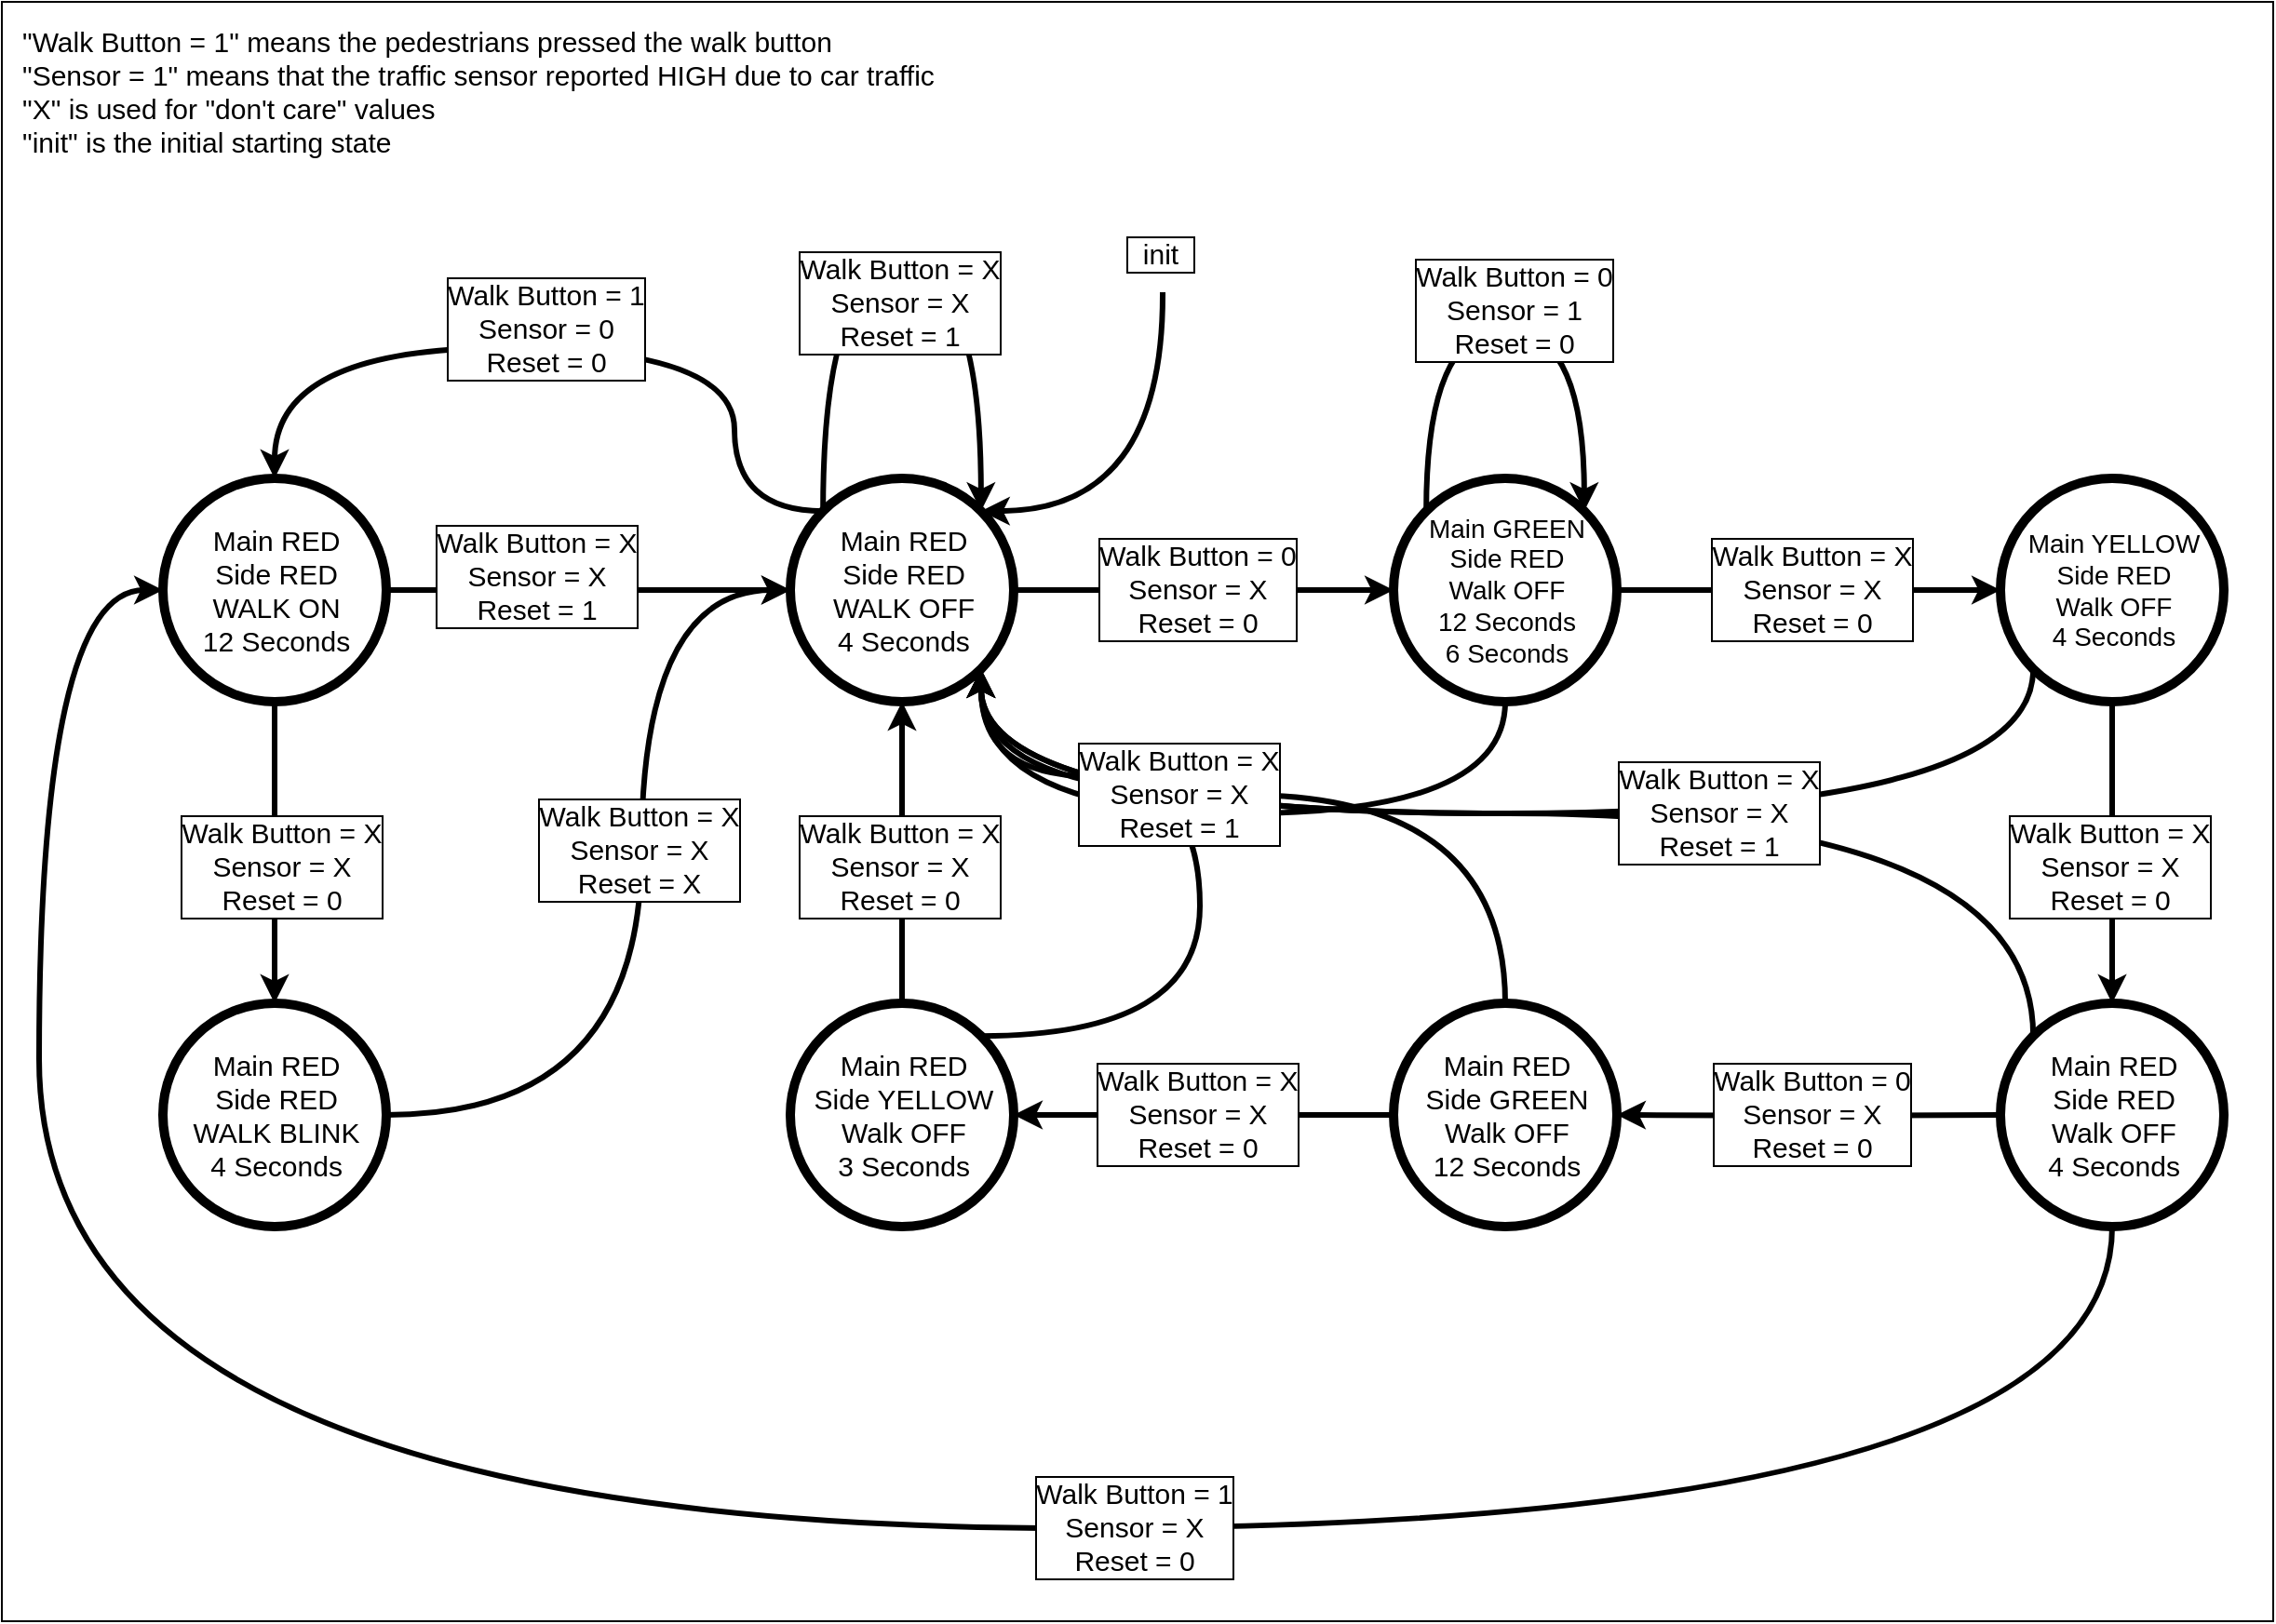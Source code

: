 <mxfile version="10.6.5" type="device"><diagram id="Kzt7BjHPuO_U1SiSOXdb" name="Page-1"><mxGraphModel dx="1654" dy="1864" grid="1" gridSize="10" guides="1" tooltips="1" connect="1" arrows="1" fold="1" page="1" pageScale="1" pageWidth="1169" pageHeight="827" math="0" shadow="0"><root><mxCell id="0"/><mxCell id="1" parent="0"/><mxCell id="it4GztfnGl5IOT73lG3w-62" value="" style="rounded=0;whiteSpace=wrap;html=1;fontSize=15;align=left;fontColor=#000000;labelBorderColor=none;" parent="1" vertex="1"><mxGeometry y="-50" width="1220" height="870" as="geometry"/></mxCell><mxCell id="it4GztfnGl5IOT73lG3w-42" style="edgeStyle=orthogonalEdgeStyle;curved=1;orthogonalLoop=1;jettySize=auto;html=1;exitX=0.5;exitY=1;exitDx=0;exitDy=0;entryX=0.5;entryY=0;entryDx=0;entryDy=0;strokeWidth=3;fontSize=15;" parent="1" source="mpvFCN-ZAyA0rQf-331o-2" target="it4GztfnGl5IOT73lG3w-3" edge="1"><mxGeometry relative="1" as="geometry"/></mxCell><mxCell id="it4GztfnGl5IOT73lG3w-47" style="edgeStyle=orthogonalEdgeStyle;curved=1;orthogonalLoop=1;jettySize=auto;html=1;exitX=1;exitY=0.5;exitDx=0;exitDy=0;startArrow=none;startFill=0;endArrow=classic;endFill=1;strokeWidth=3;fontSize=15;" parent="1" source="mpvFCN-ZAyA0rQf-331o-2" edge="1"><mxGeometry relative="1" as="geometry"><mxPoint x="423.5" y="266" as="targetPoint"/></mxGeometry></mxCell><mxCell id="mpvFCN-ZAyA0rQf-331o-2" value="&lt;font style=&quot;font-size: 15px&quot;&gt;&lt;span&gt;Main RED&lt;/span&gt;&lt;br&gt;&lt;span&gt;Side RED&lt;/span&gt;&lt;br&gt;&lt;span&gt;WALK ON&lt;/span&gt;&lt;br&gt;&lt;span&gt;12 Seconds&lt;/span&gt;&lt;/font&gt;&lt;br&gt;" style="shape=ellipse;html=1;dashed=0;whitespace=wrap;aspect=fixed;strokeWidth=5;perimeter=ellipsePerimeter;" parent="1" vertex="1"><mxGeometry x="86.5" y="206" width="120" height="120" as="geometry"/></mxCell><mxCell id="it4GztfnGl5IOT73lG3w-10" style="edgeStyle=orthogonalEdgeStyle;curved=1;orthogonalLoop=1;jettySize=auto;html=1;exitX=1;exitY=0.5;exitDx=0;exitDy=0;entryX=0;entryY=0.5;entryDx=0;entryDy=0;strokeWidth=3;" parent="1" source="mpvFCN-ZAyA0rQf-331o-4" target="mpvFCN-ZAyA0rQf-331o-9" edge="1"><mxGeometry relative="1" as="geometry"/></mxCell><mxCell id="it4GztfnGl5IOT73lG3w-37" style="edgeStyle=orthogonalEdgeStyle;curved=1;orthogonalLoop=1;jettySize=auto;html=1;entryX=0.5;entryY=0;entryDx=0;entryDy=0;strokeWidth=3;fontSize=15;exitX=0;exitY=0;exitDx=0;exitDy=0;" parent="1" source="mpvFCN-ZAyA0rQf-331o-4" target="mpvFCN-ZAyA0rQf-331o-2" edge="1"><mxGeometry relative="1" as="geometry"><Array as="points"><mxPoint x="393.5" y="223"/><mxPoint x="393.5" y="136"/><mxPoint x="146.5" y="136"/></Array></mxGeometry></mxCell><mxCell id="it4GztfnGl5IOT73lG3w-45" style="edgeStyle=orthogonalEdgeStyle;curved=1;orthogonalLoop=1;jettySize=auto;html=1;exitX=1;exitY=0;exitDx=0;exitDy=0;strokeWidth=3;fontSize=15;startArrow=classic;startFill=1;endArrow=none;endFill=0;" parent="1" source="mpvFCN-ZAyA0rQf-331o-4" edge="1"><mxGeometry relative="1" as="geometry"><mxPoint x="623.5" y="106" as="targetPoint"/></mxGeometry></mxCell><mxCell id="mpvFCN-ZAyA0rQf-331o-4" value="&lt;font style=&quot;font-size: 15px&quot;&gt;Main RED&lt;br&gt;Side RED&lt;br&gt;WALK OFF&lt;br&gt;4 Seconds&lt;/font&gt;&lt;br&gt;" style="shape=ellipse;html=1;dashed=0;whitespace=wrap;aspect=fixed;strokeWidth=5;perimeter=ellipsePerimeter;" parent="1" vertex="1"><mxGeometry x="423.5" y="206" width="120" height="120" as="geometry"/></mxCell><mxCell id="it4GztfnGl5IOT73lG3w-11" style="edgeStyle=orthogonalEdgeStyle;curved=1;orthogonalLoop=1;jettySize=auto;html=1;exitX=1;exitY=0.5;exitDx=0;exitDy=0;entryX=0;entryY=0.5;entryDx=0;entryDy=0;strokeWidth=3;" parent="1" source="mpvFCN-ZAyA0rQf-331o-9" target="mpvFCN-ZAyA0rQf-331o-15" edge="1"><mxGeometry relative="1" as="geometry"/></mxCell><mxCell id="it4GztfnGl5IOT73lG3w-57" style="edgeStyle=orthogonalEdgeStyle;curved=1;orthogonalLoop=1;jettySize=auto;html=1;exitX=0.5;exitY=1;exitDx=0;exitDy=0;entryX=1;entryY=1;entryDx=0;entryDy=0;startArrow=none;startFill=0;endArrow=classic;endFill=1;strokeWidth=3;fontSize=15;" parent="1" source="mpvFCN-ZAyA0rQf-331o-9" target="mpvFCN-ZAyA0rQf-331o-4" edge="1"><mxGeometry relative="1" as="geometry"><Array as="points"><mxPoint x="807.5" y="386"/><mxPoint x="525.5" y="386"/></Array></mxGeometry></mxCell><mxCell id="mpvFCN-ZAyA0rQf-331o-9" value="&lt;font style=&quot;font-size: 14px&quot;&gt;Main GREEN&lt;br&gt;Side RED&lt;br&gt;Walk OFF&lt;br&gt;12 Seconds&lt;br&gt;6 Seconds&lt;/font&gt;&lt;br&gt;" style="shape=ellipse;html=1;dashed=0;whitespace=wrap;aspect=fixed;strokeWidth=5;perimeter=ellipsePerimeter;" parent="1" vertex="1"><mxGeometry x="747.5" y="206" width="120" height="120" as="geometry"/></mxCell><mxCell id="it4GztfnGl5IOT73lG3w-12" style="edgeStyle=orthogonalEdgeStyle;curved=1;orthogonalLoop=1;jettySize=auto;html=1;exitX=0.5;exitY=1;exitDx=0;exitDy=0;strokeWidth=3;" parent="1" source="mpvFCN-ZAyA0rQf-331o-15" target="mpvFCN-ZAyA0rQf-331o-21" edge="1"><mxGeometry relative="1" as="geometry"/></mxCell><mxCell id="it4GztfnGl5IOT73lG3w-53" style="edgeStyle=orthogonalEdgeStyle;curved=1;orthogonalLoop=1;jettySize=auto;html=1;exitX=0;exitY=1;exitDx=0;exitDy=0;entryX=1;entryY=1;entryDx=0;entryDy=0;startArrow=none;startFill=0;endArrow=classic;endFill=1;strokeWidth=3;fontSize=15;" parent="1" source="mpvFCN-ZAyA0rQf-331o-15" target="mpvFCN-ZAyA0rQf-331o-4" edge="1"><mxGeometry relative="1" as="geometry"><Array as="points"><mxPoint x="1091" y="386"/><mxPoint x="526" y="386"/></Array></mxGeometry></mxCell><mxCell id="mpvFCN-ZAyA0rQf-331o-15" value="&lt;font style=&quot;font-size: 14px&quot;&gt;Main YELLOW&lt;br&gt;Side RED&lt;br&gt;Walk OFF&lt;br&gt;4 Seconds&lt;/font&gt;&lt;br&gt;" style="shape=ellipse;html=1;dashed=0;whitespace=wrap;aspect=fixed;strokeWidth=5;perimeter=ellipsePerimeter;" parent="1" vertex="1"><mxGeometry x="1073.5" y="206" width="120" height="120" as="geometry"/></mxCell><mxCell id="it4GztfnGl5IOT73lG3w-13" style="edgeStyle=orthogonalEdgeStyle;curved=1;orthogonalLoop=1;jettySize=auto;html=1;exitX=0;exitY=0.5;exitDx=0;exitDy=0;entryX=1;entryY=0.5;entryDx=0;entryDy=0;strokeWidth=3;" parent="1" target="mpvFCN-ZAyA0rQf-331o-35" edge="1"><mxGeometry relative="1" as="geometry"><mxPoint x="1073.5" y="548" as="sourcePoint"/></mxGeometry></mxCell><mxCell id="it4GztfnGl5IOT73lG3w-59" style="edgeStyle=orthogonalEdgeStyle;curved=1;orthogonalLoop=1;jettySize=auto;html=1;exitX=0;exitY=0;exitDx=0;exitDy=0;entryX=1;entryY=1;entryDx=0;entryDy=0;startArrow=none;startFill=0;endArrow=classic;endFill=1;strokeWidth=3;fontSize=15;" parent="1" source="mpvFCN-ZAyA0rQf-331o-21" target="mpvFCN-ZAyA0rQf-331o-4" edge="1"><mxGeometry relative="1" as="geometry"><Array as="points"><mxPoint x="1091" y="386"/><mxPoint x="526" y="386"/></Array></mxGeometry></mxCell><mxCell id="it4GztfnGl5IOT73lG3w-63" style="edgeStyle=orthogonalEdgeStyle;curved=1;orthogonalLoop=1;jettySize=auto;html=1;exitX=0.5;exitY=1;exitDx=0;exitDy=0;entryX=0;entryY=0.5;entryDx=0;entryDy=0;startArrow=none;startFill=0;endArrow=classic;endFill=1;strokeWidth=3;fontSize=15;fontColor=#000000;" parent="1" source="mpvFCN-ZAyA0rQf-331o-21" target="mpvFCN-ZAyA0rQf-331o-2" edge="1"><mxGeometry relative="1" as="geometry"><Array as="points"><mxPoint x="1133" y="770"/><mxPoint x="20" y="770"/><mxPoint x="20" y="266"/></Array></mxGeometry></mxCell><mxCell id="mpvFCN-ZAyA0rQf-331o-21" value="&lt;font style=&quot;font-size: 15px&quot;&gt;Main RED&lt;br&gt;Side RED&lt;br&gt;Walk OFF&lt;br&gt;4 Seconds&lt;/font&gt;&lt;br&gt;" style="shape=ellipse;html=1;dashed=0;whitespace=wrap;aspect=fixed;strokeWidth=5;perimeter=ellipsePerimeter;" parent="1" vertex="1"><mxGeometry x="1073.5" y="488" width="120" height="120" as="geometry"/></mxCell><mxCell id="it4GztfnGl5IOT73lG3w-15" style="edgeStyle=orthogonalEdgeStyle;curved=1;orthogonalLoop=1;jettySize=auto;html=1;exitX=0.5;exitY=0;exitDx=0;exitDy=0;entryX=0.5;entryY=1;entryDx=0;entryDy=0;strokeWidth=3;" parent="1" source="mpvFCN-ZAyA0rQf-331o-23" target="mpvFCN-ZAyA0rQf-331o-4" edge="1"><mxGeometry relative="1" as="geometry"/></mxCell><mxCell id="it4GztfnGl5IOT73lG3w-58" style="edgeStyle=orthogonalEdgeStyle;curved=1;orthogonalLoop=1;jettySize=auto;html=1;exitX=1;exitY=0;exitDx=0;exitDy=0;startArrow=none;startFill=0;endArrow=classic;endFill=1;strokeWidth=3;fontSize=15;entryX=1;entryY=1;entryDx=0;entryDy=0;" parent="1" source="mpvFCN-ZAyA0rQf-331o-23" target="mpvFCN-ZAyA0rQf-331o-4" edge="1"><mxGeometry relative="1" as="geometry"><mxPoint x="525.5" y="316" as="targetPoint"/><Array as="points"><mxPoint x="643.5" y="505"/><mxPoint x="643.5" y="366"/><mxPoint x="525.5" y="366"/></Array></mxGeometry></mxCell><mxCell id="mpvFCN-ZAyA0rQf-331o-23" value="&lt;font style=&quot;font-size: 15px&quot;&gt;Main RED&lt;br&gt;Side YELLOW&lt;br&gt;Walk OFF&lt;br&gt;3 Seconds&lt;/font&gt;&lt;br&gt;" style="shape=ellipse;html=1;dashed=0;whitespace=wrap;aspect=fixed;strokeWidth=5;perimeter=ellipsePerimeter;" parent="1" vertex="1"><mxGeometry x="423.5" y="488" width="120" height="120" as="geometry"/></mxCell><mxCell id="it4GztfnGl5IOT73lG3w-14" style="edgeStyle=orthogonalEdgeStyle;curved=1;orthogonalLoop=1;jettySize=auto;html=1;exitX=0;exitY=0.5;exitDx=0;exitDy=0;entryX=1;entryY=0.5;entryDx=0;entryDy=0;strokeWidth=3;" parent="1" source="mpvFCN-ZAyA0rQf-331o-35" target="mpvFCN-ZAyA0rQf-331o-23" edge="1"><mxGeometry relative="1" as="geometry"/></mxCell><mxCell id="it4GztfnGl5IOT73lG3w-56" style="edgeStyle=orthogonalEdgeStyle;curved=1;orthogonalLoop=1;jettySize=auto;html=1;exitX=0.5;exitY=0;exitDx=0;exitDy=0;entryX=1;entryY=1;entryDx=0;entryDy=0;startArrow=none;startFill=0;endArrow=classic;endFill=1;strokeWidth=3;fontSize=15;" parent="1" source="mpvFCN-ZAyA0rQf-331o-35" target="mpvFCN-ZAyA0rQf-331o-4" edge="1"><mxGeometry relative="1" as="geometry"><Array as="points"><mxPoint x="807.5" y="376"/><mxPoint x="525.5" y="376"/></Array></mxGeometry></mxCell><mxCell id="mpvFCN-ZAyA0rQf-331o-35" value="&lt;font style=&quot;font-size: 15px&quot;&gt;Main RED&lt;br&gt;Side GREEN&lt;br&gt;Walk OFF&lt;br&gt;12 Seconds&lt;/font&gt;&lt;br&gt;" style="shape=ellipse;html=1;dashed=0;whitespace=wrap;aspect=fixed;strokeWidth=5;perimeter=ellipsePerimeter;" parent="1" vertex="1"><mxGeometry x="747.5" y="488" width="120" height="120" as="geometry"/></mxCell><mxCell id="it4GztfnGl5IOT73lG3w-36" style="edgeStyle=orthogonalEdgeStyle;curved=1;orthogonalLoop=1;jettySize=auto;html=1;exitX=1;exitY=0.5;exitDx=0;exitDy=0;entryX=0;entryY=0.5;entryDx=0;entryDy=0;strokeWidth=3;fontSize=15;" parent="1" source="it4GztfnGl5IOT73lG3w-3" target="mpvFCN-ZAyA0rQf-331o-4" edge="1"><mxGeometry relative="1" as="geometry"><Array as="points"><mxPoint x="343.5" y="548"/><mxPoint x="343.5" y="266"/></Array></mxGeometry></mxCell><mxCell id="it4GztfnGl5IOT73lG3w-3" value="&lt;font style=&quot;font-size: 15px&quot;&gt;&lt;font style=&quot;font-size: 15px&quot;&gt;Main RED&lt;br&gt;Side RED&lt;br&gt;WALK BLINK&lt;br&gt;&lt;/font&gt;4 Seconds&lt;/font&gt;&lt;br&gt;" style="shape=ellipse;html=1;dashed=0;whitespace=wrap;aspect=fixed;strokeWidth=5;perimeter=ellipsePerimeter;" parent="1" vertex="1"><mxGeometry x="86.5" y="488" width="120" height="120" as="geometry"/></mxCell><mxCell id="it4GztfnGl5IOT73lG3w-20" style="edgeStyle=orthogonalEdgeStyle;curved=1;orthogonalLoop=1;jettySize=auto;html=1;exitX=0;exitY=0;exitDx=0;exitDy=0;entryX=1;entryY=0;entryDx=0;entryDy=0;strokeWidth=3;" parent="1" source="mpvFCN-ZAyA0rQf-331o-9" target="mpvFCN-ZAyA0rQf-331o-9" edge="1"><mxGeometry relative="1" as="geometry"><Array as="points"><mxPoint x="765.5" y="126"/><mxPoint x="849.5" y="126"/></Array></mxGeometry></mxCell><mxCell id="it4GztfnGl5IOT73lG3w-23" value="Walk Button = 0&lt;br&gt;Sensor = X&lt;br&gt;Reset = 0&lt;br&gt;" style="text;html=1;resizable=0;points=[];align=center;verticalAlign=middle;labelBackgroundColor=#ffffff;fontSize=15;labelBorderColor=#000000;" parent="1" vertex="1" connectable="0"><mxGeometry x="623.5" y="266" as="geometry"><mxPoint x="18" y="-1" as="offset"/></mxGeometry></mxCell><mxCell id="it4GztfnGl5IOT73lG3w-33" value="Walk Button = 0&lt;br&gt;Sensor = 1&lt;br&gt;Reset = 0&lt;br&gt;" style="text;html=1;resizable=0;points=[];align=center;verticalAlign=middle;labelBackgroundColor=#ffffff;fontSize=15;labelBorderColor=#000000;" parent="1" vertex="1" connectable="0"><mxGeometry x="793.5" y="116" as="geometry"><mxPoint x="18" y="-1" as="offset"/></mxGeometry></mxCell><mxCell id="it4GztfnGl5IOT73lG3w-34" value="Walk Button = X&lt;br&gt;Sensor = X&lt;br&gt;Reset = 0&lt;br&gt;" style="text;html=1;resizable=0;points=[];align=center;verticalAlign=middle;labelBackgroundColor=#ffffff;fontSize=15;labelBorderColor=#000000;" parent="1" vertex="1" connectable="0"><mxGeometry x="953.5" y="266" as="geometry"><mxPoint x="18" y="-1" as="offset"/></mxGeometry></mxCell><mxCell id="it4GztfnGl5IOT73lG3w-35" value="Walk Button = X&lt;br&gt;Sensor = X&lt;br&gt;Reset = 0&lt;br&gt;" style="text;html=1;resizable=0;points=[];align=center;verticalAlign=middle;labelBackgroundColor=#ffffff;fontSize=15;labelBorderColor=#000000;" parent="1" vertex="1" connectable="0"><mxGeometry x="1113.5" y="415" as="geometry"><mxPoint x="18" y="-1" as="offset"/></mxGeometry></mxCell><mxCell id="it4GztfnGl5IOT73lG3w-38" value="Walk Button = 1&lt;br&gt;Sensor = 0&lt;br&gt;Reset = 0&lt;br&gt;" style="text;html=1;resizable=0;points=[];align=center;verticalAlign=middle;labelBackgroundColor=#ffffff;fontSize=15;labelBorderColor=#000000;" parent="1" vertex="1" connectable="0"><mxGeometry x="273.5" y="126" as="geometry"><mxPoint x="18" y="-1" as="offset"/></mxGeometry></mxCell><mxCell id="it4GztfnGl5IOT73lG3w-39" value="Walk Button = 0&lt;br&gt;Sensor = X&lt;br&gt;Reset = 0&lt;br&gt;" style="text;html=1;resizable=0;points=[];align=center;verticalAlign=middle;labelBackgroundColor=#ffffff;fontSize=15;labelBorderColor=#000000;" parent="1" vertex="1" connectable="0"><mxGeometry x="953.5" y="548" as="geometry"><mxPoint x="18" y="-1" as="offset"/></mxGeometry></mxCell><mxCell id="it4GztfnGl5IOT73lG3w-40" value="Walk Button = X&lt;br&gt;Sensor = X&lt;br&gt;Reset = 0&lt;br&gt;" style="text;html=1;resizable=0;points=[];align=center;verticalAlign=middle;labelBackgroundColor=#ffffff;fontSize=15;labelBorderColor=#000000;" parent="1" vertex="1" connectable="0"><mxGeometry x="623.5" y="548" as="geometry"><mxPoint x="18" y="-1" as="offset"/></mxGeometry></mxCell><mxCell id="it4GztfnGl5IOT73lG3w-41" value="Walk Button = X&lt;br&gt;Sensor = X&lt;br&gt;Reset = 0&lt;br&gt;" style="text;html=1;resizable=0;points=[];align=center;verticalAlign=middle;labelBackgroundColor=#ffffff;fontSize=15;labelBorderColor=#000000;" parent="1" vertex="1" connectable="0"><mxGeometry x="463.5" y="415" as="geometry"><mxPoint x="18" y="-1" as="offset"/></mxGeometry></mxCell><mxCell id="it4GztfnGl5IOT73lG3w-43" value="Walk Button = X&lt;br&gt;Sensor = X&lt;br&gt;Reset = 0&lt;br&gt;" style="text;html=1;resizable=0;points=[];align=center;verticalAlign=middle;labelBackgroundColor=#ffffff;fontSize=15;labelBorderColor=#000000;" parent="1" vertex="1" connectable="0"><mxGeometry x="131.5" y="415" as="geometry"><mxPoint x="18" y="-1" as="offset"/></mxGeometry></mxCell><mxCell id="it4GztfnGl5IOT73lG3w-44" value="Walk Button = X&lt;br&gt;Sensor = X&lt;br&gt;Reset = X&lt;br&gt;" style="text;html=1;resizable=0;points=[];align=center;verticalAlign=middle;labelBackgroundColor=#ffffff;fontSize=15;labelBorderColor=#000000;" parent="1" vertex="1" connectable="0"><mxGeometry x="323.5" y="406" as="geometry"><mxPoint x="18" y="-1" as="offset"/></mxGeometry></mxCell><mxCell id="it4GztfnGl5IOT73lG3w-46" value="&amp;nbsp; init&amp;nbsp;&amp;nbsp;&lt;br style=&quot;font-size: 15px&quot;&gt;" style="text;html=1;resizable=0;points=[];align=center;verticalAlign=middle;labelBackgroundColor=#ffffff;fontSize=15;labelBorderColor=#000000;" parent="1" vertex="1" connectable="0"><mxGeometry x="603.5" y="86" as="geometry"><mxPoint x="18" y="-1" as="offset"/></mxGeometry></mxCell><mxCell id="it4GztfnGl5IOT73lG3w-48" value="Walk Button = X&lt;br&gt;Sensor = X&lt;br&gt;Reset = 1&lt;br&gt;" style="text;html=1;resizable=0;points=[];align=center;verticalAlign=middle;labelBackgroundColor=#ffffff;fontSize=15;labelBorderColor=#000000;" parent="1" vertex="1" connectable="0"><mxGeometry x="131.5" y="425" as="geometry"><mxPoint x="155" y="-167" as="offset"/></mxGeometry></mxCell><mxCell id="it4GztfnGl5IOT73lG3w-49" style="edgeStyle=orthogonalEdgeStyle;curved=1;orthogonalLoop=1;jettySize=auto;html=1;exitX=0;exitY=0;exitDx=0;exitDy=0;entryX=1;entryY=0;entryDx=0;entryDy=0;startArrow=none;startFill=0;endArrow=classic;endFill=1;strokeWidth=3;fontSize=15;" parent="1" source="mpvFCN-ZAyA0rQf-331o-4" target="mpvFCN-ZAyA0rQf-331o-4" edge="1"><mxGeometry relative="1" as="geometry"><Array as="points"><mxPoint x="441.5" y="96"/><mxPoint x="525.5" y="96"/></Array></mxGeometry></mxCell><mxCell id="it4GztfnGl5IOT73lG3w-50" value="Walk Button = X&lt;br&gt;Sensor = X&lt;br&gt;Reset = 1&lt;br&gt;" style="text;html=1;resizable=0;points=[];align=center;verticalAlign=middle;labelBackgroundColor=#ffffff;fontSize=15;labelBorderColor=#000000;" parent="1" vertex="1" connectable="0"><mxGeometry x="463.5" y="112" as="geometry"><mxPoint x="18" y="-1" as="offset"/></mxGeometry></mxCell><mxCell id="it4GztfnGl5IOT73lG3w-52" value="Walk Button = X&lt;br&gt;Sensor = X&lt;br&gt;Reset = 1&lt;br&gt;" style="text;html=1;resizable=0;points=[];align=center;verticalAlign=middle;labelBackgroundColor=#ffffff;fontSize=15;labelBorderColor=#000000;" parent="1" vertex="1" connectable="0"><mxGeometry x="903.5" y="386" as="geometry"><mxPoint x="18" y="-1" as="offset"/></mxGeometry></mxCell><mxCell id="it4GztfnGl5IOT73lG3w-54" value="Walk Button = X&lt;br&gt;Sensor = X&lt;br&gt;Reset = 1&lt;br&gt;" style="text;html=1;resizable=0;points=[];align=center;verticalAlign=middle;labelBackgroundColor=#ffffff;fontSize=15;labelBorderColor=#000000;" parent="1" vertex="1" connectable="0"><mxGeometry x="613.5" y="376" as="geometry"><mxPoint x="18" y="-1" as="offset"/></mxGeometry></mxCell><mxCell id="it4GztfnGl5IOT73lG3w-60" value="&quot;Walk Button = 1&quot; means the pedestrians pressed the walk button&lt;br&gt;&quot;Sensor = 1&quot; means that the traffic sensor reported HIGH due to car traffic&lt;br&gt;&quot;X&quot; is used for &quot;don't care&quot; values&amp;nbsp;&lt;br&gt;&quot;init&quot; is the initial starting state&lt;br&gt;" style="text;html=1;strokeColor=none;fillColor=none;align=left;verticalAlign=top;whiteSpace=wrap;rounded=0;fontSize=15;" parent="1" vertex="1"><mxGeometry x="8.5" y="-44" width="530" height="130" as="geometry"/></mxCell><mxCell id="it4GztfnGl5IOT73lG3w-64" value="Walk Button = 1&lt;br&gt;Sensor = X&lt;br&gt;Reset = 0&lt;br&gt;" style="text;html=1;resizable=0;points=[];align=center;verticalAlign=middle;labelBackgroundColor=#ffffff;fontSize=15;labelBorderColor=#000000;" parent="1" vertex="1" connectable="0"><mxGeometry x="590" y="770" as="geometry"><mxPoint x="18" y="-1" as="offset"/></mxGeometry></mxCell></root></mxGraphModel></diagram></mxfile>